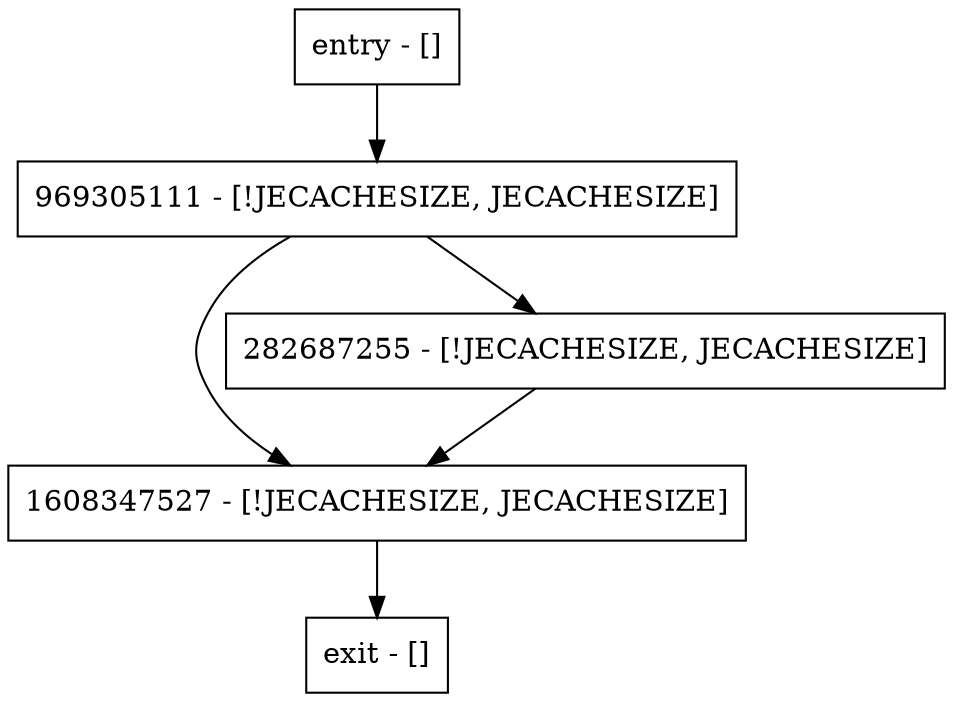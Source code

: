 digraph addEntryToLsnMap {
node [shape=record];
1608347527 [label="1608347527 - [!JECACHESIZE, JECACHESIZE]"];
entry [label="entry - []"];
exit [label="exit - []"];
282687255 [label="282687255 - [!JECACHESIZE, JECACHESIZE]"];
969305111 [label="969305111 - [!JECACHESIZE, JECACHESIZE]"];
entry;
exit;
1608347527 -> exit;
entry -> 969305111;
282687255 -> 1608347527;
969305111 -> 1608347527;
969305111 -> 282687255;
}
